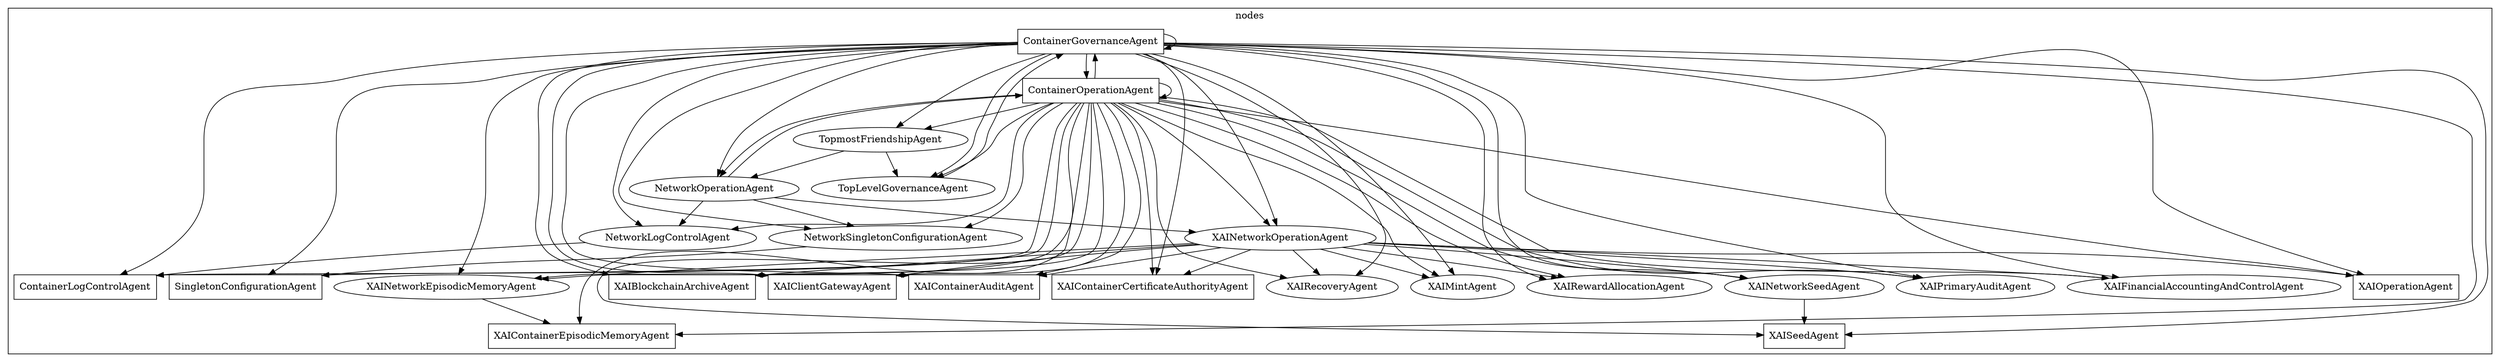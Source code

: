 digraph "agents-graph" {
  ratio = "auto" ;
  mincross = 2.0 ;
subgraph cluster_agents {
  label = "nodes"
  NContainerGovernanceAgent [
    shape = box
    label = "ContainerGovernanceAgent" ];
  NContainerLogControlAgent [
    shape = box
    label = "ContainerLogControlAgent" ];
  NContainerOperationAgent [
    shape = box
    label = "ContainerOperationAgent" ];
  NNetworkLogControlAgent [
    shape = oval
    label = "NetworkLogControlAgent" ];
  NNetworkOperationAgent [
    shape = oval
    label = "NetworkOperationAgent" ];
  NNetworkSingletonConfigurationAgent [
    shape = oval
    label = "NetworkSingletonConfigurationAgent" ];
  NSingletonConfigurationAgent [
    shape = box
    label = "SingletonConfigurationAgent" ];
  NTopLevelGovernanceAgent [
    shape = oval
    label = "TopLevelGovernanceAgent" ];
  NTopmostFriendshipAgent [
    shape = oval
    label = "TopmostFriendshipAgent" ];
  NXAIBlockchainArchiveAgent [
    shape = box
    label = "XAIBlockchainArchiveAgent" ];
  NXAIClientGatewayAgent [
    shape = box
    label = "XAIClientGatewayAgent" ];
  NXAIContainerAuditAgent [
    shape = box
    label = "XAIContainerAuditAgent" ];
  NXAIContainerCertificateAuthorityAgent [
    shape = box
    label = "XAIContainerCertificateAuthorityAgent" ];
  NXAIContainerEpisodicMemoryAgent [
    shape = box
    label = "XAIContainerEpisodicMemoryAgent" ];
  NXAIFinancialAccountingAndControlAgent [
    shape = oval
    label = "XAIFinancialAccountingAndControlAgent" ];
  NXAIMintAgent [
    shape = oval
    label = "XAIMintAgent" ];
  NXAINetworkEpisodicMemoryAgent [
    shape = oval
    label = "XAINetworkEpisodicMemoryAgent" ];
  NXAINetworkOperationAgent [
    shape = oval
    label = "XAINetworkOperationAgent" ];
  NXAINetworkSeedAgent [
    shape = oval
    label = "XAINetworkSeedAgent" ];
  NXAIOperationAgent [
    shape = box
    label = "XAIOperationAgent" ];
  NXAIPrimaryAuditAgent [
    shape = oval
    label = "XAIPrimaryAuditAgent" ];
  NXAIRecoveryAgent [
    shape = oval
    label = "XAIRecoveryAgent" ];
  NXAIRewardAllocationAgent [
    shape = oval
    label = "XAIRewardAllocationAgent" ];
  NXAISeedAgent [
    shape = box
    label = "XAISeedAgent" ];
  }  NContainerGovernanceAgent -> NXAIPrimaryAuditAgent;
  NContainerOperationAgent -> NNetworkSingletonConfigurationAgent;
  NContainerOperationAgent -> NSingletonConfigurationAgent;
  NContainerOperationAgent -> NContainerLogControlAgent;
  NContainerOperationAgent -> NXAINetworkEpisodicMemoryAgent;
  NNetworkOperationAgent -> NNetworkSingletonConfigurationAgent;
  NContainerOperationAgent -> NXAIContainerCertificateAuthorityAgent;
  NContainerOperationAgent -> NXAIPrimaryAuditAgent;
  NContainerOperationAgent -> NTopLevelGovernanceAgent;
  NContainerGovernanceAgent -> NContainerOperationAgent;
  NContainerOperationAgent -> NXAISeedAgent;
  NContainerOperationAgent -> NNetworkLogControlAgent;
  NContainerOperationAgent -> NXAIBlockchainArchiveAgent;
  NContainerGovernanceAgent -> NTopmostFriendshipAgent;
  NContainerGovernanceAgent -> NContainerLogControlAgent;
  NXAINetworkOperationAgent -> NXAIPrimaryAuditAgent;
  NContainerGovernanceAgent -> NXAIContainerCertificateAuthorityAgent;
  NContainerGovernanceAgent -> NXAISeedAgent;
  NContainerOperationAgent -> NXAIRecoveryAgent;
  NContainerGovernanceAgent -> NXAIContainerAuditAgent;
  NNetworkSingletonConfigurationAgent -> NSingletonConfigurationAgent;
  NContainerOperationAgent -> NContainerOperationAgent;
  NContainerGovernanceAgent -> NXAIBlockchainArchiveAgent;
  NContainerOperationAgent -> NXAIMintAgent;
  NContainerGovernanceAgent -> NTopLevelGovernanceAgent;
  NContainerOperationAgent -> NContainerGovernanceAgent;
  NXAINetworkOperationAgent -> NXAIContainerCertificateAuthorityAgent;
  NNetworkOperationAgent -> NContainerOperationAgent;
  NXAINetworkOperationAgent -> NXAIClientGatewayAgent;
  NXAINetworkOperationAgent -> NXAIBlockchainArchiveAgent;
  NContainerGovernanceAgent -> NXAINetworkSeedAgent;
  NNetworkLogControlAgent -> NContainerLogControlAgent;
  NContainerOperationAgent -> NXAIContainerEpisodicMemoryAgent;
  NNetworkOperationAgent -> NXAINetworkOperationAgent;
  NContainerOperationAgent -> NXAIFinancialAccountingAndControlAgent;
  NContainerGovernanceAgent -> NXAIRecoveryAgent;
  NTopLevelGovernanceAgent -> NContainerGovernanceAgent;
  NContainerGovernanceAgent -> NNetworkOperationAgent;
  NXAINetworkOperationAgent -> NXAINetworkSeedAgent;
  NTopmostFriendshipAgent -> NTopLevelGovernanceAgent;
  NContainerOperationAgent -> NXAIOperationAgent;
  NContainerGovernanceAgent -> NXAIMintAgent;
  NContainerGovernanceAgent -> NNetworkLogControlAgent;
  NContainerGovernanceAgent -> NXAIClientGatewayAgent;
  NXAINetworkOperationAgent -> NXAIContainerAuditAgent;
  NContainerOperationAgent -> NXAIContainerAuditAgent;
  NContainerOperationAgent -> NNetworkOperationAgent;
  NContainerGovernanceAgent -> NXAIRewardAllocationAgent;
  NXAINetworkOperationAgent -> NXAIOperationAgent;
  NXAINetworkOperationAgent -> NXAIRecoveryAgent;
  NNetworkOperationAgent -> NNetworkLogControlAgent;
  NTopmostFriendshipAgent -> NNetworkOperationAgent;
  NContainerOperationAgent -> NXAIClientGatewayAgent;
  NContainerGovernanceAgent -> NSingletonConfigurationAgent;
  NXAINetworkEpisodicMemoryAgent -> NXAIContainerEpisodicMemoryAgent;
  NXAINetworkOperationAgent -> NXAIFinancialAccountingAndControlAgent;
  NContainerGovernanceAgent -> NContainerGovernanceAgent;
  NContainerOperationAgent -> NXAIRewardAllocationAgent;
  NContainerOperationAgent -> NTopmostFriendshipAgent;
  NContainerGovernanceAgent -> NXAIOperationAgent;
  NContainerOperationAgent -> NXAINetworkSeedAgent;
  NXAINetworkOperationAgent -> NXAINetworkEpisodicMemoryAgent;
  NContainerGovernanceAgent -> NNetworkSingletonConfigurationAgent;
  NContainerGovernanceAgent -> NXAIFinancialAccountingAndControlAgent;
  NContainerGovernanceAgent -> NXAINetworkOperationAgent;
  NContainerGovernanceAgent -> NXAIContainerEpisodicMemoryAgent;
  NXAINetworkSeedAgent -> NXAISeedAgent;
  NContainerOperationAgent -> NXAINetworkOperationAgent;
  NXAINetworkOperationAgent -> NXAIMintAgent;
  NXAINetworkOperationAgent -> NXAIRewardAllocationAgent;
  NContainerGovernanceAgent -> NXAINetworkEpisodicMemoryAgent;

}